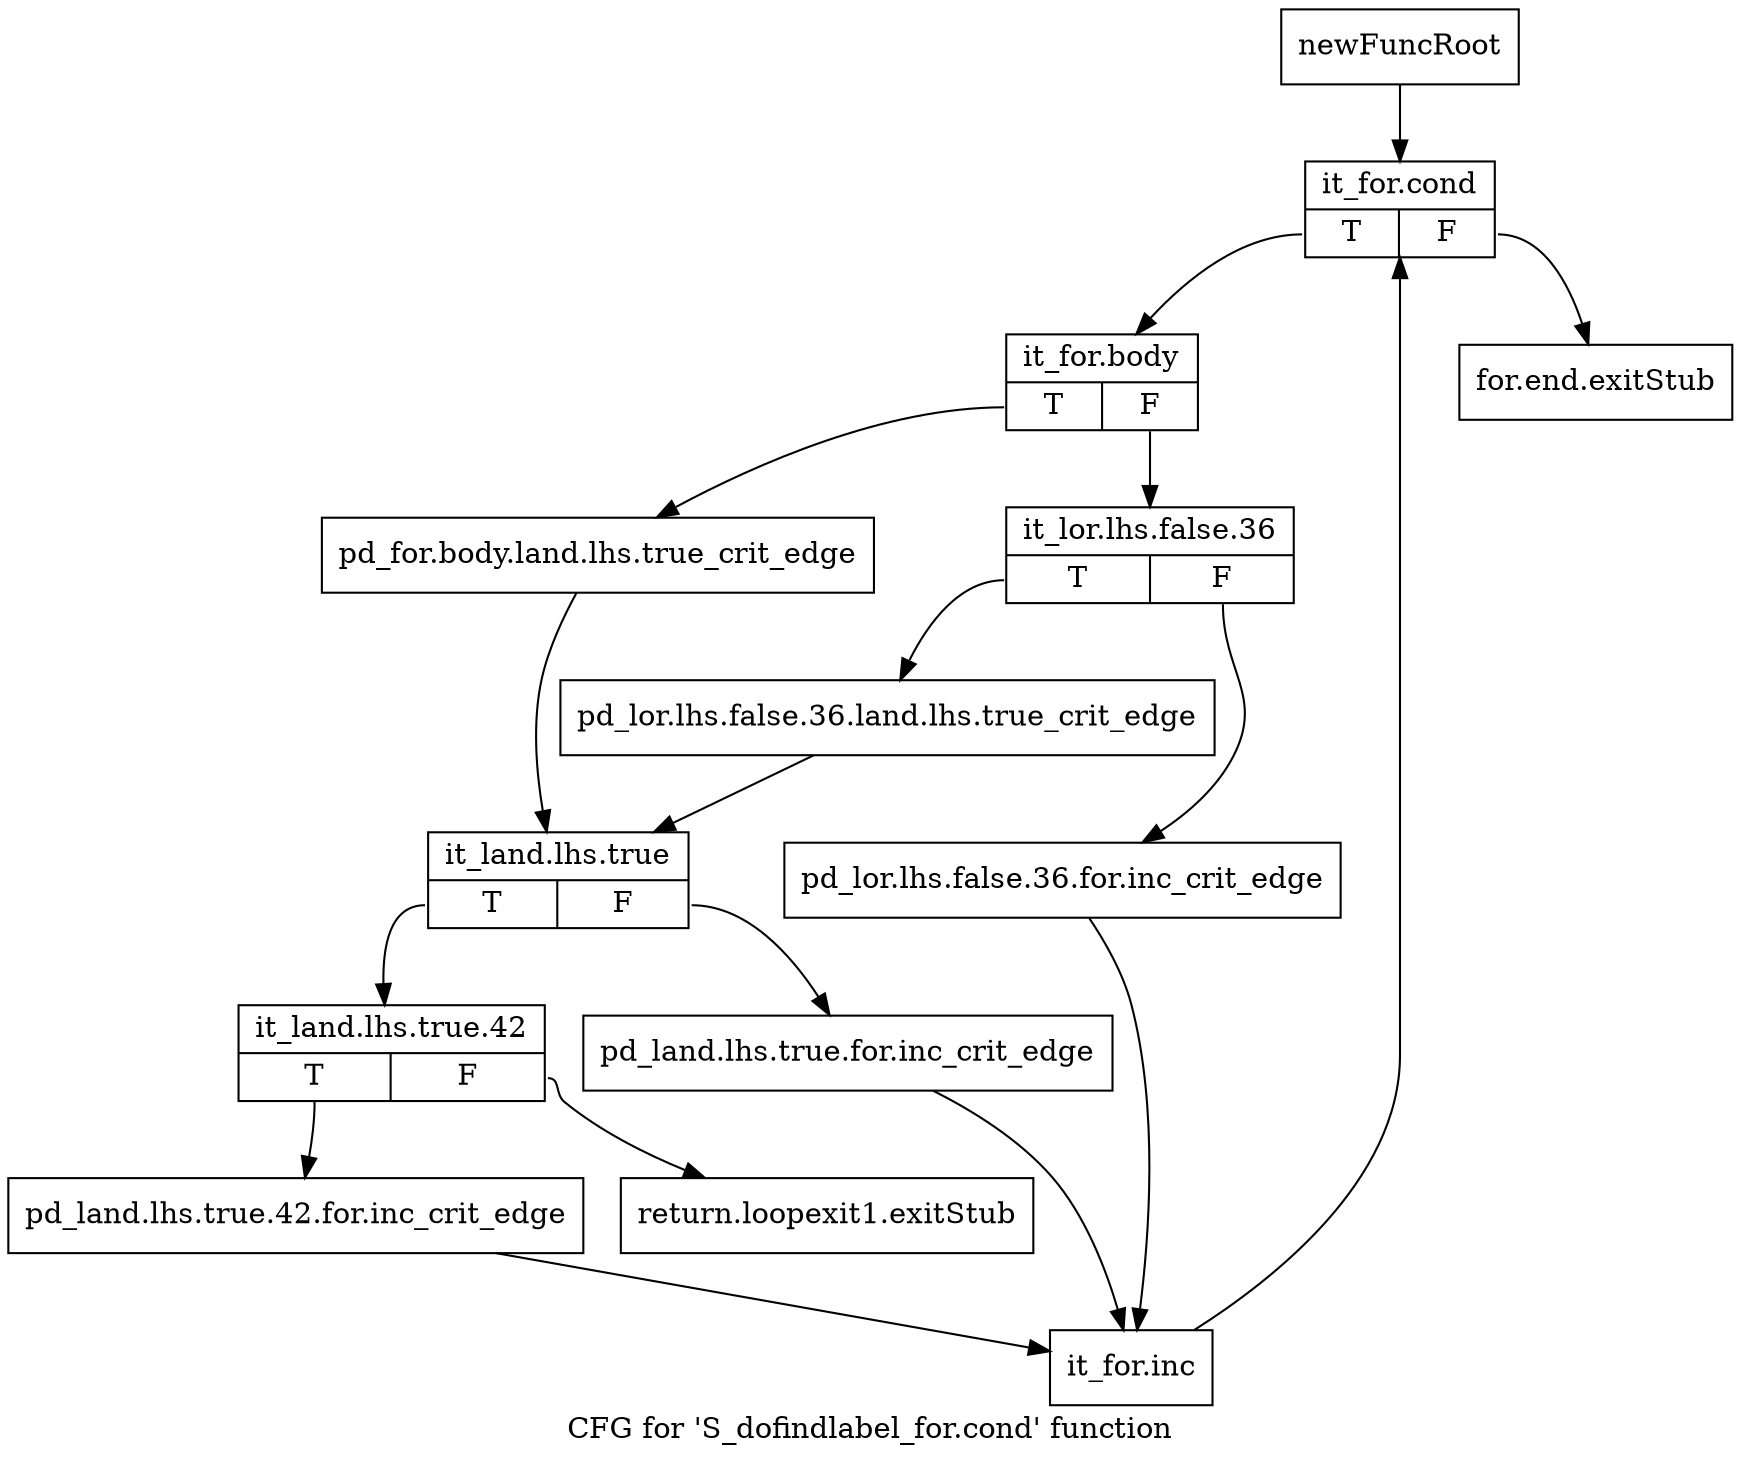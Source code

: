 digraph "CFG for 'S_dofindlabel_for.cond' function" {
	label="CFG for 'S_dofindlabel_for.cond' function";

	Node0x4f49550 [shape=record,label="{newFuncRoot}"];
	Node0x4f49550 -> Node0x4f49640;
	Node0x4f495a0 [shape=record,label="{for.end.exitStub}"];
	Node0x4f495f0 [shape=record,label="{return.loopexit1.exitStub}"];
	Node0x4f49640 [shape=record,label="{it_for.cond|{<s0>T|<s1>F}}"];
	Node0x4f49640:s0 -> Node0x4f49690;
	Node0x4f49640:s1 -> Node0x4f495a0;
	Node0x4f49690 [shape=record,label="{it_for.body|{<s0>T|<s1>F}}"];
	Node0x4f49690:s0 -> Node0x4f4a060;
	Node0x4f49690:s1 -> Node0x4f49f70;
	Node0x4f49f70 [shape=record,label="{it_lor.lhs.false.36|{<s0>T|<s1>F}}"];
	Node0x4f49f70:s0 -> Node0x4f4a010;
	Node0x4f49f70:s1 -> Node0x4f49fc0;
	Node0x4f49fc0 [shape=record,label="{pd_lor.lhs.false.36.for.inc_crit_edge}"];
	Node0x4f49fc0 -> Node0x4f4a1f0;
	Node0x4f4a010 [shape=record,label="{pd_lor.lhs.false.36.land.lhs.true_crit_edge}"];
	Node0x4f4a010 -> Node0x4f4a0b0;
	Node0x4f4a060 [shape=record,label="{pd_for.body.land.lhs.true_crit_edge}"];
	Node0x4f4a060 -> Node0x4f4a0b0;
	Node0x4f4a0b0 [shape=record,label="{it_land.lhs.true|{<s0>T|<s1>F}}"];
	Node0x4f4a0b0:s0 -> Node0x4f4a150;
	Node0x4f4a0b0:s1 -> Node0x4f4a100;
	Node0x4f4a100 [shape=record,label="{pd_land.lhs.true.for.inc_crit_edge}"];
	Node0x4f4a100 -> Node0x4f4a1f0;
	Node0x4f4a150 [shape=record,label="{it_land.lhs.true.42|{<s0>T|<s1>F}}"];
	Node0x4f4a150:s0 -> Node0x4f4a1a0;
	Node0x4f4a150:s1 -> Node0x4f495f0;
	Node0x4f4a1a0 [shape=record,label="{pd_land.lhs.true.42.for.inc_crit_edge}"];
	Node0x4f4a1a0 -> Node0x4f4a1f0;
	Node0x4f4a1f0 [shape=record,label="{it_for.inc}"];
	Node0x4f4a1f0 -> Node0x4f49640;
}
